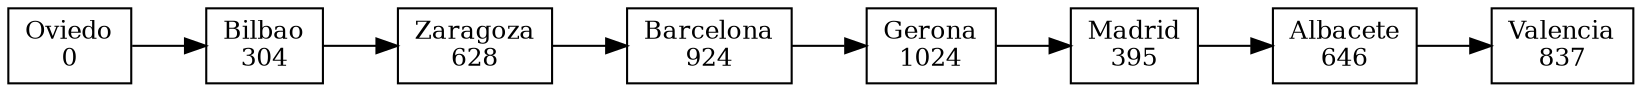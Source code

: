 digraph G {
 rankdir=LR 
 node[shape=box];
graph [ dpi = 300 ];
Oviedo[ label = "Oviedo
0", fontsize=12]; 
Bilbao[ label = "Bilbao
304", fontsize=12];
Zaragoza[ label = "Zaragoza
628", fontsize=12];
Barcelona[ label = "Barcelona
924", fontsize=12];
Gerona[ label = "Gerona
1024", fontsize=12];
Madrid[ label = "Madrid
395", fontsize=12];
Albacete[ label = "Albacete
646", fontsize=12];
Valencia[ label = "Valencia
837", fontsize=12];
Oviedo->Bilbao;
Bilbao->Zaragoza;
Zaragoza->Barcelona;
Barcelona->Gerona;
Gerona->Madrid;
Madrid->Albacete;
Albacete->Valencia;

}